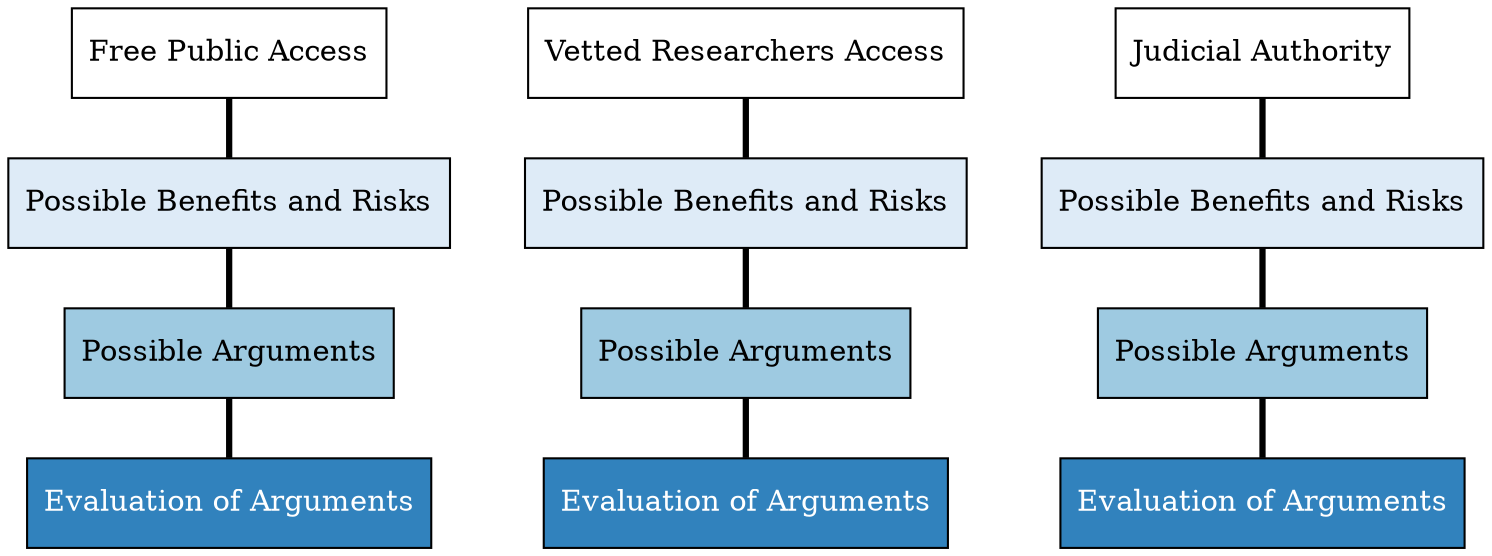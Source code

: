 digraph "Governance Modes for TWON" {
 graph [newrank = true,
		nodesep = 0.5,
		ranksep = 0.4,
		overlap = true,
		splines = false,]
 node [fixedsize = false,
		fontsize = 14,
		height = 1,
		shape = box,
		style = "filled,setlinewidth(1)",
		width = 1]
 edge [arrowhead = none,
		arrowsize = 1,
		labelfontname = "Ubuntu",
		weight = 10,
		style = "filled,setlinewidth(3)"]
  subgraph GM_1 {
  node [color=black]
  edge [color=black]
  pro_1 [
    href="https://jenkaubuntu.github.io/twon-website-mockup.github.io/TWON-Analysis.html#pro-cons-gm-1-free-public-access",
    fillcolor="#deebf7",
    fixedsize=false,
    label="Possible Benefits and Risks"
    height=0.6,
    row=func,
    width=1]
  decision_principles_1 [
    URL="https://jenkaubuntu.github.io/twon-website-mockup.github.io/TWON-Analysis.html#arguments-regarding-gm-1-free-public-access",
    fillcolor="#9ecae1",
    fixedsize=false,
    label="Possible Arguments"
    height=0.6,
    row=func,
    width=1]
  arguments_1 [
    URL="",
    fillcolor="#3182bd",
    fixedsize=false,
    label="Evaluation of Arguments"
    fontcolor=white,
    height=0.6,
    row=func,
    width=1
  ]
  pro_1 -> decision_principles_1
  decision_principles_1 -> arguments_1
 }
   subgraph GM_2 {
  node [color=black]
  edge [color=black]
  pro_2 [
    URL="https://jenkaubuntu.github.io/twon-website-mockup.github.io/TWON-Analysis.html#pro-cons-gm-2-vetted-researchers-access",
    fillcolor="#deebf7",
    fixedsize=false,
    label="Possible Benefits and Risks"
    height=0.6,
    row=func,
    width=1]
  decision_principles_2 [
    URL="https://jenkaubuntu.github.io/twon-website-mockup.github.io/TWON-Analysis.html#arguments-regarding-gm-2-vetted-researchers-only",
    fillcolor="#9ecae1",
    fixedsize=false,
    label="Possible Arguments"
    height=0.6,
    row=func,
    width=1]
  arguments_2 [
    URL="",
    fillcolor="#3182bd",
    fixedsize=false,
    label="Evaluation of Arguments"
    fontcolor=white,
    height=0.6,
    row=func,
    width=1
  ]
  pro_2 -> decision_principles_2
  decision_principles_2 -> arguments_2
 }
 subgraph GM_3 {
  node [color=black]
  edge [color=black]
  pro_3 [
    URL="https://jenkaubuntu.github.io/twon-website-mockup.github.io/TWON-Analysis.html#pro-cons-gm-3-access-by-judicial-authority",
    fillcolor="#deebf7",
    fixedsize=false,
    label="Possible Benefits and Risks",
    height=0.6,
    row=func,
    width=1]
  decision_principles_3 [
    URL="https://jenkaubuntu.github.io/twon-website-mockup.github.io/TWON-Analysis.html#arguments-regarding-gm-3-on-behalf-of-judicial-authority-only",
    fillcolor="#9ecae1",
    fixedsize=false,
    label="Possible Arguments",
    height=0.6,
    row=func,
    width=1]
  arguments_3 [
    URL="",
    fillcolor="#3182bd",
    fixedsize=false,
    label="Evaluation of Arguments",
    fontcolor=white,
    height=0.6,
    row=func,
    width=1
  ]
  pro_3 -> decision_principles_3
  decision_principles_3 -> arguments_3
 }
 Label_1 [
  label="Free Public Access",
  URL="https://jenkaubuntu.github.io/twon-website-mockup.github.io/TWON-Analysis.html#gm-1-free-public-access",
  fillcolor="white",
  width=1
  height=.6]
 Label_2 [
  label="Vetted Researchers Access",
  URL="https://jenkaubuntu.github.io/twon-website-mockup.github.io/TWON-Analysis.html#gm-2-vetted-researchers-only",
  fillcolor="white",
  width=1
  height=.6]
 Label_3 [
  label="Judicial Authority",
  URL="https://jenkaubuntu.github.io/twon-website-mockup.github.io/TWON-Analysis.html#gm-3-judicial-authority",
  fillcolor="white",
  width=1
  height=.6]
 Label_1 -> pro_1
 Label_2 -> pro_2
 Label_3 -> pro_3
}